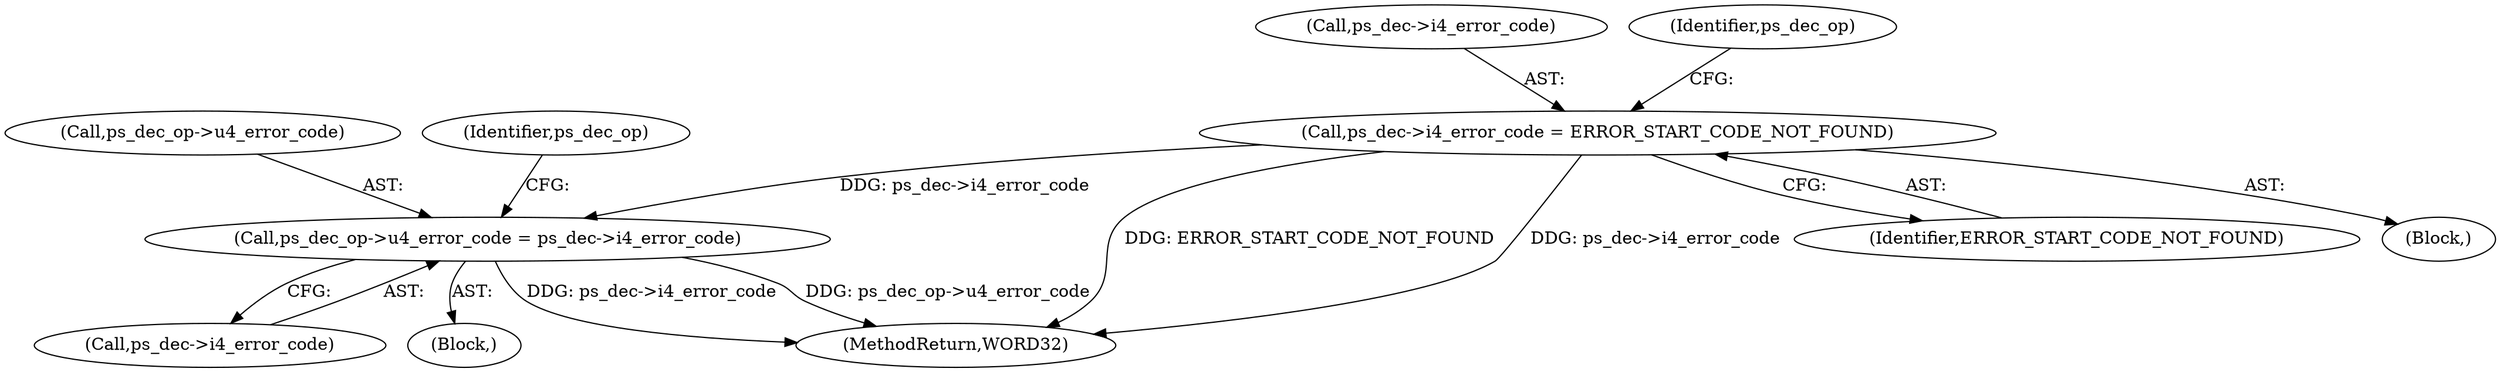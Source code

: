 digraph "0_Android_7554755536019e439433c515eeb44e701fb3bfb2@pointer" {
"1001251" [label="(Call,ps_dec_op->u4_error_code = ps_dec->i4_error_code)"];
"1001229" [label="(Call,ps_dec->i4_error_code = ERROR_START_CODE_NOT_FOUND)"];
"1001233" [label="(Identifier,ERROR_START_CODE_NOT_FOUND)"];
"1001255" [label="(Call,ps_dec->i4_error_code)"];
"1001230" [label="(Call,ps_dec->i4_error_code)"];
"1001229" [label="(Call,ps_dec->i4_error_code = ERROR_START_CODE_NOT_FOUND)"];
"1001251" [label="(Call,ps_dec_op->u4_error_code = ps_dec->i4_error_code)"];
"1001236" [label="(Identifier,ps_dec_op)"];
"1001228" [label="(Block,)"];
"1001252" [label="(Call,ps_dec_op->u4_error_code)"];
"1001247" [label="(Block,)"];
"1002129" [label="(MethodReturn,WORD32)"];
"1001260" [label="(Identifier,ps_dec_op)"];
"1001251" -> "1001247"  [label="AST: "];
"1001251" -> "1001255"  [label="CFG: "];
"1001252" -> "1001251"  [label="AST: "];
"1001255" -> "1001251"  [label="AST: "];
"1001260" -> "1001251"  [label="CFG: "];
"1001251" -> "1002129"  [label="DDG: ps_dec->i4_error_code"];
"1001251" -> "1002129"  [label="DDG: ps_dec_op->u4_error_code"];
"1001229" -> "1001251"  [label="DDG: ps_dec->i4_error_code"];
"1001229" -> "1001228"  [label="AST: "];
"1001229" -> "1001233"  [label="CFG: "];
"1001230" -> "1001229"  [label="AST: "];
"1001233" -> "1001229"  [label="AST: "];
"1001236" -> "1001229"  [label="CFG: "];
"1001229" -> "1002129"  [label="DDG: ERROR_START_CODE_NOT_FOUND"];
"1001229" -> "1002129"  [label="DDG: ps_dec->i4_error_code"];
}
